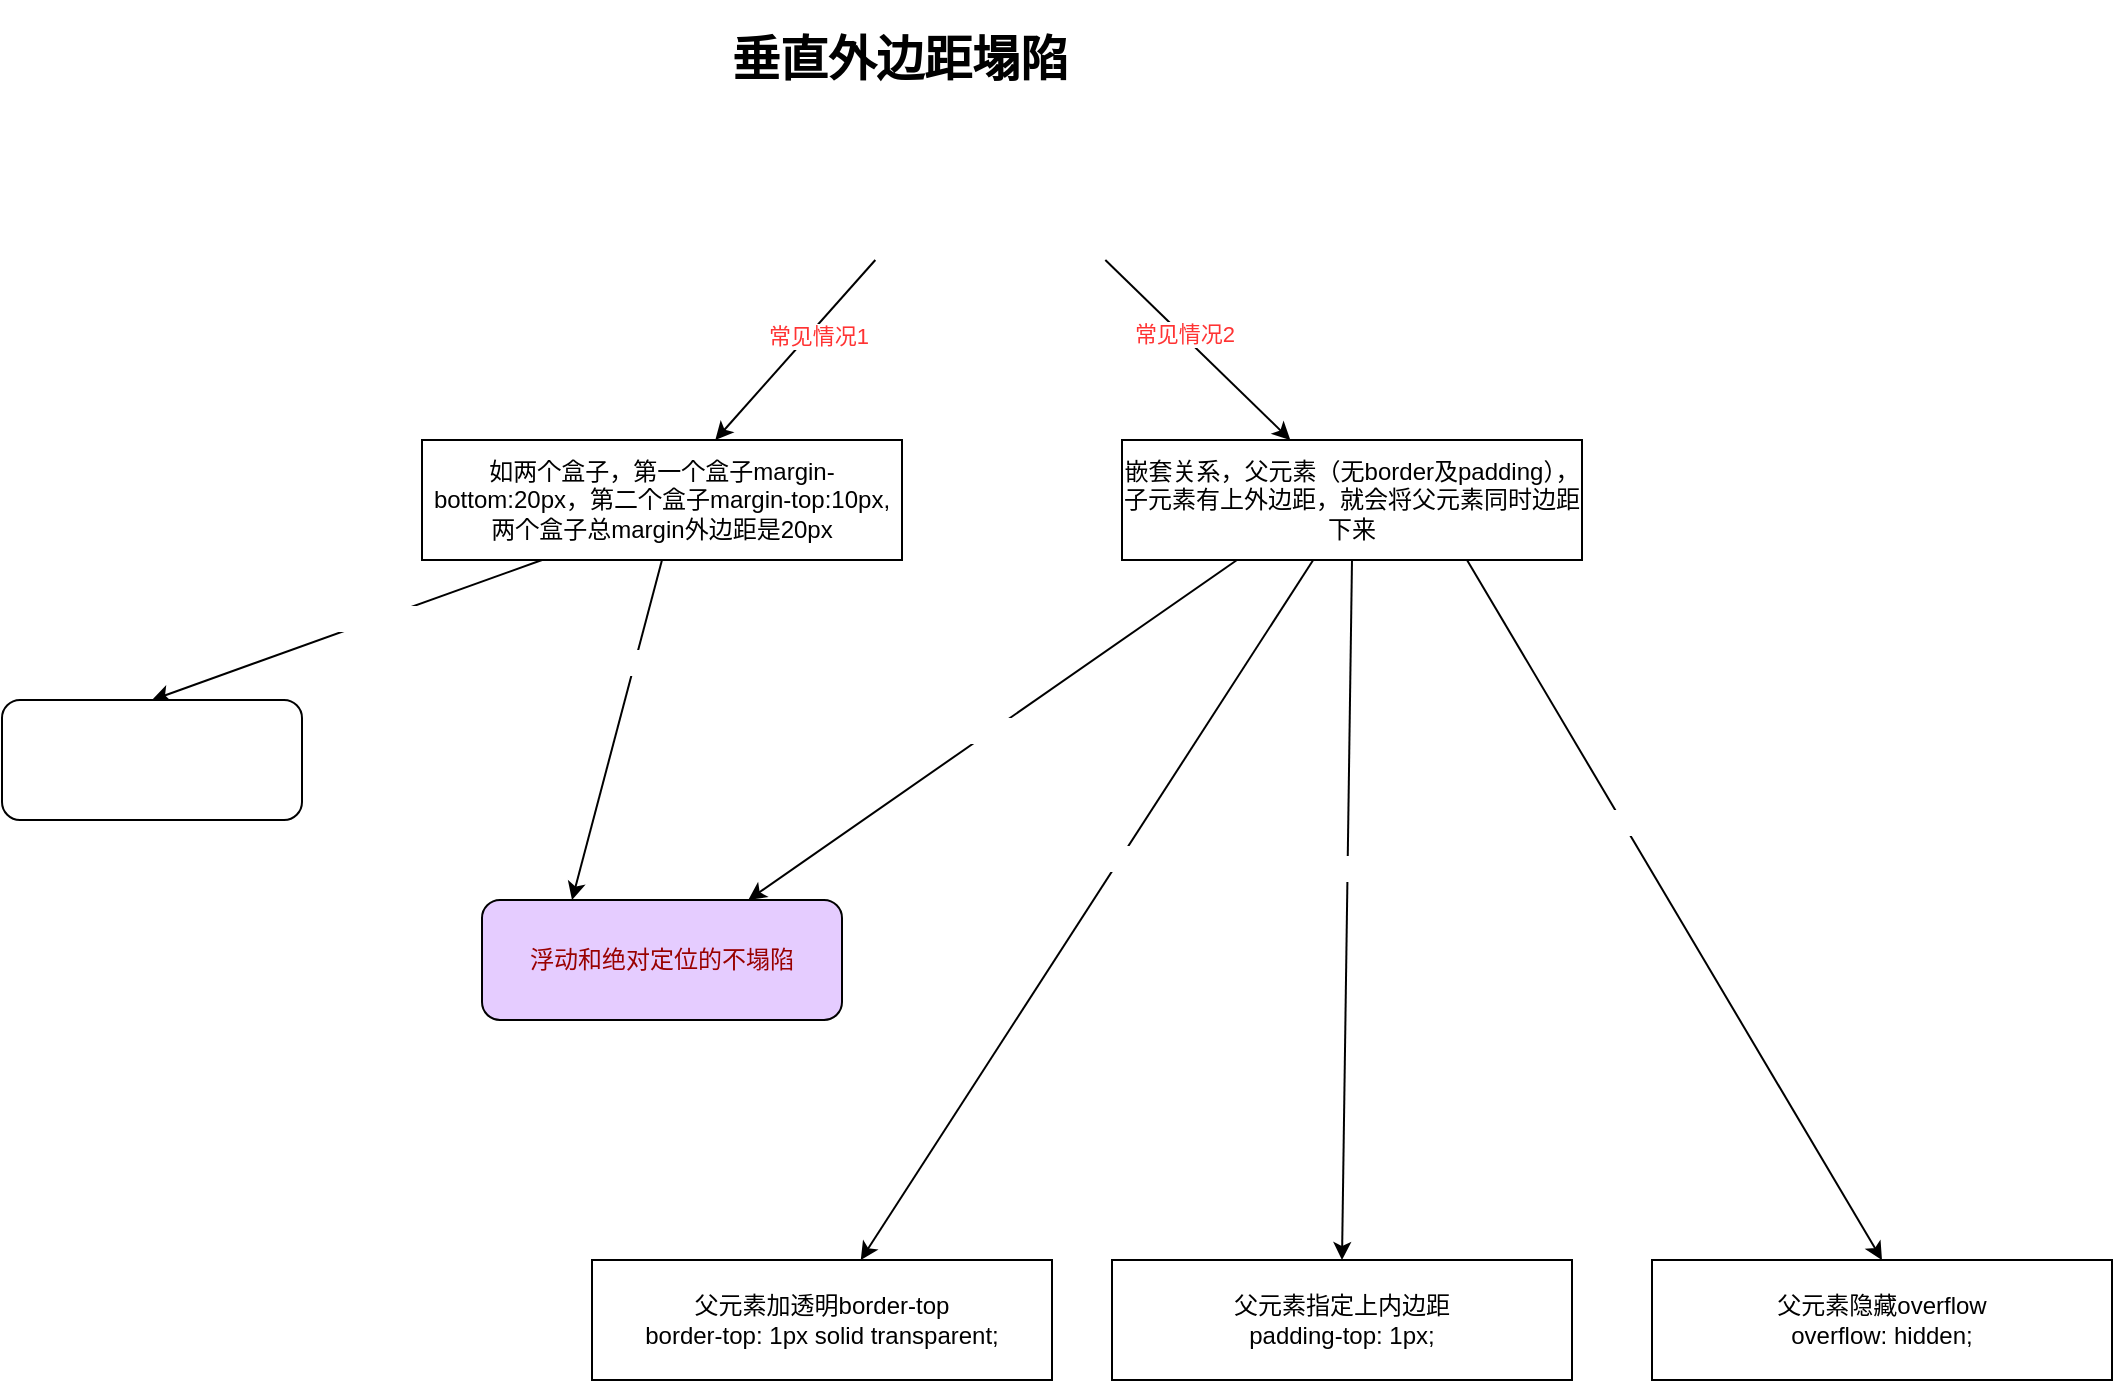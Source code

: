 <mxfile>
    <diagram id="JzuiM3Jfc2N5OAkHLZTc" name="Page-1">
        <mxGraphModel dx="1516" dy="725" grid="1" gridSize="10" guides="1" tooltips="1" connect="1" arrows="1" fold="1" page="1" pageScale="1" pageWidth="827" pageHeight="1169" math="0" shadow="0">
            <root>
                <mxCell id="0"/>
                <mxCell id="1" parent="0"/>
                <mxCell id="5" value="" style="edgeStyle=none;html=1;" edge="1" parent="1" source="2" target="4">
                    <mxGeometry relative="1" as="geometry"/>
                </mxCell>
                <mxCell id="8" value="&lt;font color=&quot;#ff3333&quot;&gt;常见情况1&lt;/font&gt;" style="edgeLabel;html=1;align=center;verticalAlign=middle;resizable=0;points=[];" vertex="1" connectable="0" parent="5">
                    <mxGeometry x="-0.21" y="3" relative="1" as="geometry">
                        <mxPoint as="offset"/>
                    </mxGeometry>
                </mxCell>
                <mxCell id="7" value="" style="edgeStyle=none;html=1;" edge="1" parent="1" source="2" target="6">
                    <mxGeometry relative="1" as="geometry"/>
                </mxCell>
                <mxCell id="9" value="&lt;font color=&quot;#ff3333&quot;&gt;常见情况2&lt;/font&gt;" style="edgeLabel;html=1;align=center;verticalAlign=middle;resizable=0;points=[];" vertex="1" connectable="0" parent="7">
                    <mxGeometry x="-0.177" y="2" relative="1" as="geometry">
                        <mxPoint y="1" as="offset"/>
                    </mxGeometry>
                </mxCell>
                <mxCell id="2" value="&lt;h1&gt;垂直外边距塌陷&lt;/h1&gt;" style="text;html=1;strokeColor=none;fillColor=none;spacing=5;spacingTop=-20;whiteSpace=wrap;overflow=hidden;rounded=0;" parent="1" vertex="1">
                    <mxGeometry x="220" y="40" width="260" height="120" as="geometry"/>
                </mxCell>
                <mxCell id="23" style="edgeStyle=none;html=1;exitX=0.5;exitY=1;exitDx=0;exitDy=0;entryX=0.25;entryY=0;entryDx=0;entryDy=0;fontColor=#FFFFFF;" edge="1" parent="1" source="4" target="22">
                    <mxGeometry relative="1" as="geometry"/>
                </mxCell>
                <mxCell id="24" value="解决办法1" style="edgeLabel;html=1;align=center;verticalAlign=middle;resizable=0;points=[];fontColor=#FFFFFF;" vertex="1" connectable="0" parent="23">
                    <mxGeometry x="-0.402" y="1" relative="1" as="geometry">
                        <mxPoint as="offset"/>
                    </mxGeometry>
                </mxCell>
                <mxCell id="30" style="edgeStyle=none;html=1;exitX=0.25;exitY=1;exitDx=0;exitDy=0;entryX=0.5;entryY=0;entryDx=0;entryDy=0;fontColor=#FFFFFF;" edge="1" parent="1" source="4" target="28">
                    <mxGeometry relative="1" as="geometry"/>
                </mxCell>
                <mxCell id="31" value="解决办法" style="edgeLabel;html=1;align=center;verticalAlign=middle;resizable=0;points=[];fontColor=#FFFFFF;" vertex="1" connectable="0" parent="30">
                    <mxGeometry x="-0.151" y="-1" relative="1" as="geometry">
                        <mxPoint as="offset"/>
                    </mxGeometry>
                </mxCell>
                <mxCell id="4" value="如两个盒子，第一个盒子margin-bottom:20px，第二个盒子margin-top:10px,两个盒子总margin外边距是20px" style="whiteSpace=wrap;html=1;" vertex="1" parent="1">
                    <mxGeometry x="70" y="250" width="240" height="60" as="geometry"/>
                </mxCell>
                <mxCell id="14" value="" style="edgeStyle=none;html=1;fontColor=#FFFFFF;" edge="1" parent="1" source="6" target="13">
                    <mxGeometry relative="1" as="geometry"/>
                </mxCell>
                <mxCell id="15" value="解决办法1" style="edgeLabel;html=1;align=center;verticalAlign=middle;resizable=0;points=[];fontColor=#FFFFFF;" vertex="1" connectable="0" parent="14">
                    <mxGeometry x="-0.155" y="2" relative="1" as="geometry">
                        <mxPoint as="offset"/>
                    </mxGeometry>
                </mxCell>
                <mxCell id="17" style="edgeStyle=none;html=1;exitX=0.5;exitY=1;exitDx=0;exitDy=0;entryX=0.5;entryY=0;entryDx=0;entryDy=0;fontColor=#FFFFFF;" edge="1" parent="1" source="6" target="16">
                    <mxGeometry relative="1" as="geometry"/>
                </mxCell>
                <mxCell id="18" value="解决办法2" style="edgeLabel;html=1;align=center;verticalAlign=middle;resizable=0;points=[];fontColor=#FFFFFF;" vertex="1" connectable="0" parent="17">
                    <mxGeometry x="-0.12" y="-4" relative="1" as="geometry">
                        <mxPoint as="offset"/>
                    </mxGeometry>
                </mxCell>
                <mxCell id="20" style="edgeStyle=none;html=1;exitX=0.75;exitY=1;exitDx=0;exitDy=0;fontColor=#FFFFFF;entryX=0.5;entryY=0;entryDx=0;entryDy=0;" edge="1" parent="1" source="6" target="19">
                    <mxGeometry relative="1" as="geometry">
                        <mxPoint x="815" y="530" as="targetPoint"/>
                    </mxGeometry>
                </mxCell>
                <mxCell id="21" value="解决办法3" style="edgeLabel;html=1;align=center;verticalAlign=middle;resizable=0;points=[];fontColor=#FFFFFF;" vertex="1" connectable="0" parent="20">
                    <mxGeometry x="-0.259" y="-1" relative="1" as="geometry">
                        <mxPoint as="offset"/>
                    </mxGeometry>
                </mxCell>
                <mxCell id="25" style="edgeStyle=none;html=1;exitX=0.25;exitY=1;exitDx=0;exitDy=0;fontColor=#FFFFFF;" edge="1" parent="1" source="6" target="22">
                    <mxGeometry relative="1" as="geometry"/>
                </mxCell>
                <mxCell id="27" value="解决办法" style="edgeLabel;html=1;align=center;verticalAlign=middle;resizable=0;points=[];fontColor=#FFFFFF;" vertex="1" connectable="0" parent="25">
                    <mxGeometry x="0.043" y="-4" relative="1" as="geometry">
                        <mxPoint as="offset"/>
                    </mxGeometry>
                </mxCell>
                <mxCell id="6" value="嵌套关系，父元素（无border及padding），子元素有上外边距，就会将父元素同时边距下来" style="whiteSpace=wrap;html=1;" vertex="1" parent="1">
                    <mxGeometry x="420" y="250" width="230" height="60" as="geometry"/>
                </mxCell>
                <mxCell id="11" value="&lt;font color=&quot;#ffffff&quot;&gt;垂直外边距合并（塌陷）,左右不会塌陷&lt;/font&gt;" style="text;html=1;strokeColor=none;fillColor=none;align=center;verticalAlign=middle;whiteSpace=wrap;rounded=0;fontColor=#FF3333;" vertex="1" parent="1">
                    <mxGeometry x="234" y="85" width="180" height="30" as="geometry"/>
                </mxCell>
                <mxCell id="13" value="父元素加透明border-top&lt;br&gt;border-top: 1px solid transparent;" style="whiteSpace=wrap;html=1;" vertex="1" parent="1">
                    <mxGeometry x="155" y="660" width="230" height="60" as="geometry"/>
                </mxCell>
                <mxCell id="16" value="父元素指定上内边距&lt;br&gt;padding-top: 1px;" style="whiteSpace=wrap;html=1;" vertex="1" parent="1">
                    <mxGeometry x="415" y="660" width="230" height="60" as="geometry"/>
                </mxCell>
                <mxCell id="19" value="父元素隐藏overflow&lt;br&gt;overflow: hidden;" style="whiteSpace=wrap;html=1;" vertex="1" parent="1">
                    <mxGeometry x="685" y="660" width="230" height="60" as="geometry"/>
                </mxCell>
                <mxCell id="22" value="&lt;font color=&quot;#990000&quot;&gt;浮动和绝对定位的不塌陷&lt;/font&gt;" style="rounded=1;whiteSpace=wrap;html=1;fontColor=#FFFFFF;fillColor=#E5CCFF;" vertex="1" parent="1">
                    <mxGeometry x="100" y="480" width="180" height="60" as="geometry"/>
                </mxCell>
                <mxCell id="28" value="合并只设置1个margin" style="rounded=1;whiteSpace=wrap;html=1;fontColor=#FFFFFF;" vertex="1" parent="1">
                    <mxGeometry x="-140" y="380" width="150" height="60" as="geometry"/>
                </mxCell>
            </root>
        </mxGraphModel>
    </diagram>
</mxfile>
